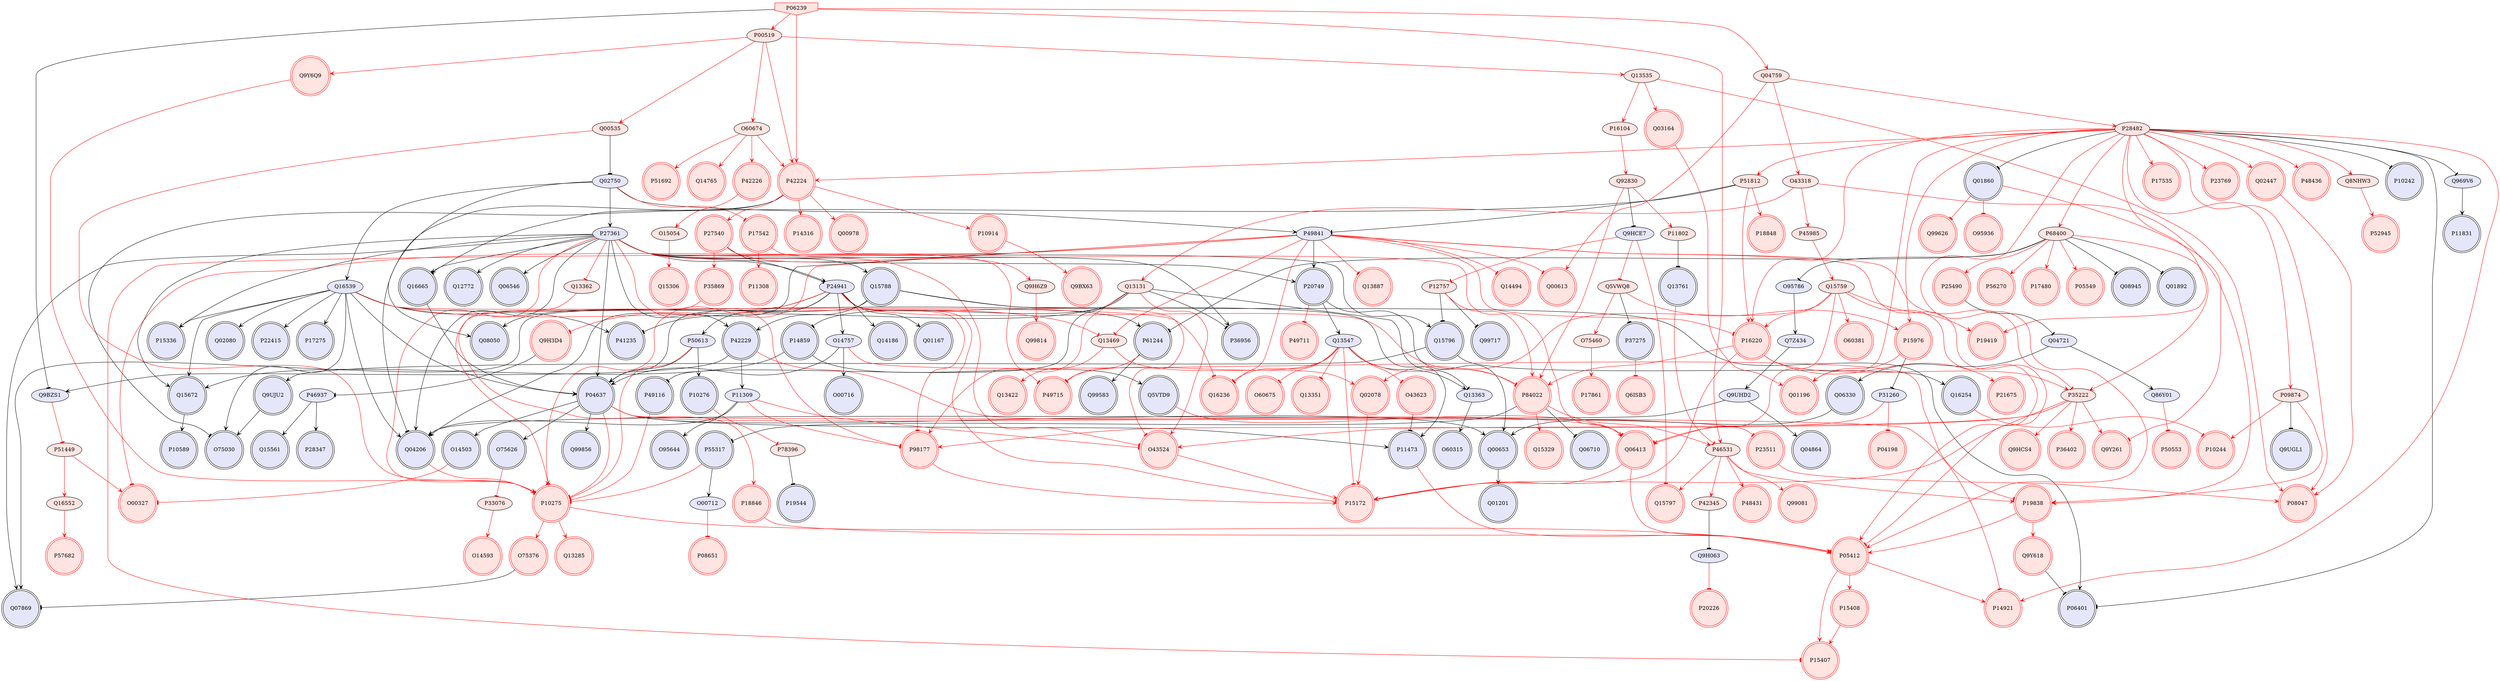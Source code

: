 digraph {

P06239->Q9BZS1 [penwidth=1, color=black, arrowhead="tee"]
Q00535->Q02750 [penwidth=1, color=black, arrowhead="tee"]
P24941->Q08050 [penwidth=1, color=black, arrowhead="vee"]
Q02750->Q08050 [penwidth=1, color=black, arrowhead="vee"]
P51812->O75030 [penwidth=1, color=black, arrowhead="tee"]
P51812->P49841 [penwidth=1, color=black, arrowhead="tee"]
P12757->Q99717 [penwidth=1, color=black, arrowhead="tee"]
Q13131->P14859 [penwidth=1, color=black, arrowhead="tee"]
P27361->Q15796 [penwidth=1, color=black, arrowhead="vee"]
P27361->P36956 [penwidth=1, color=black, arrowhead="vee"]
P27361->P24941 [penwidth=1, color=black, arrowhead="vee"]
P27361->P04637 [penwidth=1, color=black, arrowhead="vee"]
P27361->Q15788 [penwidth=1, color=black, arrowhead="vee"]
P27361->P20749 [penwidth=1, color=black, arrowhead="vee"]
P27361->P15336 [penwidth=1, color=black, arrowhead="vee"]
Q02750->P27361 [penwidth=1, color=black, arrowhead="vee"]
P27361->Q06546 [penwidth=1, color=black, arrowhead="vee"]
P27361->P42229 [penwidth=1, color=black, arrowhead="vee"]
P27361->Q04206 [penwidth=1, color=black, arrowhead="vee"]
P27361->Q16665 [penwidth=1, color=black, arrowhead="vee"]
P27361->Q15672 [penwidth=1, color=black, arrowhead="vee"]
P27361->Q12772 [penwidth=1, color=black, arrowhead="vee"]
P27361->Q07869 [penwidth=1, color=black, arrowhead="vee"]
Q15796->Q9UJU2 [penwidth=1, color=black, arrowhead="vee"]
Q15796->Q16254 [penwidth=1, color=black, arrowhead="vee"]
P12757->Q15796 [penwidth=1, color=black, arrowhead="tee"]
P04637->Q00653 [penwidth=1, color=black, arrowhead="vee"]
Q00653->Q01201 [penwidth=1, color=black, arrowhead="vee"]
P20749->Q00653 [penwidth=1, color=black, arrowhead="vee"]
Q13547->Q13363 [penwidth=1, color=black, arrowhead="vee"]
Q13131->Q13363 [penwidth=1, color=black, arrowhead="tee"]
Q13363->O60315 [penwidth=1, color=black, arrowhead="vee"]
Q9H3D4->P46937 [penwidth=1, color=black, arrowhead="tee"]
P46937->Q15561 [penwidth=1, color=black, arrowhead="vee"]
P46937->P28347 [penwidth=1, color=black, arrowhead="vee"]
Q13131->P49116 [penwidth=1, color=black, arrowhead="tee"]
P25490->Q04721 [penwidth=1, color=black, arrowhead="tee"]
Q13131->P36956 [penwidth=1, color=black, arrowhead="tee"]
O14757->O00716 [penwidth=1, color=black, arrowhead="vee"]
Q9Y618->P06401 [penwidth=1, color=black, arrowhead="tee"]
P11309->Q04206 [penwidth=1, color=black, arrowhead="vee"]
P11309->O95644 [penwidth=1, color=black, arrowhead="vee"]
O75376->Q07869 [penwidth=1, color=black, arrowhead="tee"]
P24941->P04637 [penwidth=1, color=black, arrowhead="vee"]
P24941->O14757 [penwidth=1, color=black, arrowhead="vee"]
P24941->P50613 [penwidth=1, color=black, arrowhead="vee"]
P24941->Q14186 [penwidth=1, color=black, arrowhead="vee"]
P24941->Q01167 [penwidth=1, color=black, arrowhead="vee"]
P42345->Q9H063 [penwidth=1, color=black, arrowhead="tee"]
O14757->P04637 [penwidth=1, color=black, arrowhead="vee"]
P50613->P04637 [penwidth=1, color=black, arrowhead="vee"]
P04637->Q99856 [penwidth=1, color=black, arrowhead="vee"]
Q16665->P04637 [penwidth=1, color=black, arrowhead="vee"]
P04637->O75626 [penwidth=1, color=black, arrowhead="vee"]
P04637->P11473 [penwidth=1, color=black, arrowhead="vee"]
Q16539->P04637 [penwidth=1, color=black, arrowhead="vee"]
P04637->O14503 [penwidth=1, color=black, arrowhead="vee"]
P42224->Q04206 [penwidth=1, color=black, arrowhead="tee"]
P42224->Q16665 [penwidth=1, color=black, arrowhead="tee"]
Q15788->P06401 [penwidth=1, color=black, arrowhead="vee"]
Q15788->P42229 [penwidth=1, color=black, arrowhead="vee"]
Q15788->Q07869 [penwidth=1, color=black, arrowhead="vee"]
Q15788->P11473 [penwidth=1, color=black, arrowhead="vee"]
Q9UJU2->O75030 [penwidth=1, color=black, arrowhead="vee"]
P50613->P10276 [penwidth=1, color=black, arrowhead="vee"]
P28482->P10242 [penwidth=1, color=black, arrowhead="tee"]
Q04721->Q06330 [penwidth=1, color=black, arrowhead="vee"]
P68400->P61244 [penwidth=1, color=black, arrowhead="tee"]
P61244->Q99583 [penwidth=1, color=black, arrowhead="vee"]
Q16539->P61244 [penwidth=1, color=black, arrowhead="vee"]
Q969V6->P11831 [penwidth=1, color=black, arrowhead="vee"]
P20749->Q13547 [penwidth=1, color=black, arrowhead="vee"]
Q16539->P22415 [penwidth=1, color=black, arrowhead="vee"]
P68400->Q08945 [penwidth=1, color=black, arrowhead="tee"]
P68400->O95786 [penwidth=1, color=black, arrowhead="tee"]
P68400->Q01892 [penwidth=1, color=black, arrowhead="tee"]
P49841->P20749 [penwidth=1, color=black, arrowhead="vee"]
Q16539->P15336 [penwidth=1, color=black, arrowhead="vee"]
Q02750->Q16539 [penwidth=1, color=black, arrowhead="vee"]
Q02750->P49841 [penwidth=1, color=black, arrowhead="vee"]
P84022->Q06710 [penwidth=1, color=black, arrowhead="tee"]
P11802->Q13761 [penwidth=1, color=black, arrowhead="tee"]
Q16539->O75030 [penwidth=1, color=black, arrowhead="vee"]
P28482->P06401 [penwidth=1, color=black, arrowhead="tee"]
Q7Z434->Q9UHD2 [penwidth=1, color=black, arrowhead="vee"]
O95786->Q7Z434 [penwidth=1, color=black, arrowhead="vee"]
P42229->Q9BZS1 [penwidth=1, color=black, arrowhead="vee"]
Q16539->Q04206 [penwidth=1, color=black, arrowhead="vee"]
Q9UHD2->Q04206 [penwidth=1, color=black, arrowhead="vee"]
P49841->Q04206 [penwidth=1, color=black, arrowhead="vee"]
Q9UHD2->Q04864 [penwidth=1, color=black, arrowhead="vee"]
Q16539->P17275 [penwidth=1, color=black, arrowhead="vee"]
P84022->P55317 [penwidth=1, color=black, arrowhead="tee"]
Q16539->Q15672 [penwidth=1, color=black, arrowhead="vee"]
P09874->Q9UGL1 [penwidth=1, color=black, arrowhead="tee"]
Q16539->P41235 [penwidth=1, color=black, arrowhead="vee"]
Q16539->Q02080 [penwidth=1, color=black, arrowhead="vee"]
P28482->Q01860 [penwidth=1, color=black, arrowhead="tee"]
P28482->Q969V6 [penwidth=1, color=black, arrowhead="tee"]
Q92830->Q9HCE7 [penwidth=1, color=black, arrowhead="tee"]
Q04721->Q86Y01 [penwidth=1, color=black, arrowhead="vee"]
Q13131->P41235 [penwidth=1, color=black, arrowhead="tee"]
P55317->O00712 [penwidth=1, color=black, arrowhead="vee"]
P14859->Q5VTD9 [penwidth=1, color=black, arrowhead="vee"]
P14859->Q15672 [penwidth=1, color=black, arrowhead="vee"]
O43623->P11473 [penwidth=1, color=black, arrowhead="tee"]
P42229->P11309 [penwidth=1, color=black, arrowhead="vee"]
Q5VWQ8->P37275 [penwidth=1, color=black, arrowhead="tee"]
Q06330->Q00653 [penwidth=1, color=black, arrowhead="vee"]
Q15672->P10589 [penwidth=1, color=black, arrowhead="vee"]
P15976->P31260 [penwidth=1, color=black, arrowhead="tee"]
P78396->P19544 [penwidth=1, color=black, arrowhead="tee"]
P27540->P24941 [penwidth=1, color=black, arrowhead="tee"]
P06239->P42224 [penwidth=1, color=red, arrowhead="vee"]
P06239->P46531 [penwidth=1, color=red, arrowhead="vee"]
P06239->P00519 [penwidth=1, color=red, arrowhead="vee"]
P06239->Q04759 [penwidth=1, color=red, arrowhead="vee"]
O43318->P19838 [penwidth=1, color=red, arrowhead="vee"]
O43318->P45985 [penwidth=1, color=red, arrowhead="vee"]
Q04759->O43318 [penwidth=1, color=red, arrowhead="vee"]
O43318->Q13131 [penwidth=1, color=red, arrowhead="vee"]
Q00535->P10275 [penwidth=1, color=red, arrowhead="vee"]
P00519->Q00535 [penwidth=1, color=red, arrowhead="vee"]
O75460->P17861 [penwidth=1, color=red, arrowhead="vee"]
P51812->P18848 [penwidth=1, color=red, arrowhead="vee"]
P51812->P16220 [penwidth=1, color=red, arrowhead="vee"]
P28482->P51812 [penwidth=1, color=red, arrowhead="vee"]
Q13535->P16104 [penwidth=1, color=red, arrowhead="vee"]
P16104->Q92830 [penwidth=1, color=red, arrowhead="vee"]
P51449->O00327 [penwidth=1, color=red, arrowhead="vee"]
P49841->O00327 [penwidth=1, color=red, arrowhead="tee"]
O14503->O00327 [penwidth=1, color=red, arrowhead="tee"]
P27361->P49715 [penwidth=1, color=red, arrowhead="tee"]
P27361->P10275 [penwidth=1, color=red, arrowhead="tee"]
P27361->Q13362 [penwidth=1, color=red, arrowhead="tee"]
P27361->O43524 [penwidth=1, color=red, arrowhead="tee"]
P27361->P98177 [penwidth=1, color=red, arrowhead="tee"]
O60674->P51692 [penwidth=1, color=red, arrowhead="vee"]
P16220->P35222 [penwidth=1, color=red, arrowhead="vee"]
P35222->P15172 [penwidth=1, color=red, arrowhead="vee"]
P68400->P35222 [penwidth=1, color=red, arrowhead="vee"]
P35222->P36402 [penwidth=1, color=red, arrowhead="vee"]
P35222->O43524 [penwidth=1, color=red, arrowhead="vee"]
P49841->P35222 [penwidth=1, color=red, arrowhead="tee"]
P35222->P98177 [penwidth=1, color=red, arrowhead="vee"]
P35222->Q9HCS4 [penwidth=1, color=red, arrowhead="vee"]
P46531->Q15797 [penwidth=1, color=red, arrowhead="vee"]
Q9HCE7->Q15797 [penwidth=1, color=red, arrowhead="tee"]
P42224->P27540 [penwidth=1, color=red, arrowhead="vee"]
P27540->Q9H6Z9 [penwidth=1, color=red, arrowhead="vee"]
P27540->P35869 [penwidth=1, color=red, arrowhead="vee"]
P09874->P10244 [penwidth=1, color=red, arrowhead="vee"]
Q16254->P10244 [penwidth=1, color=red, arrowhead="tee"]
P49116->P10275 [penwidth=1, color=red, arrowhead="tee"]
P61244->P49715 [penwidth=1, color=red, arrowhead="tee"]
Q15759->P16220 [penwidth=1, color=red, arrowhead="vee"]
P16220->P84022 [penwidth=1, color=red, arrowhead="vee"]
P49841->P16220 [penwidth=1, color=red, arrowhead="tee"]
P16220->P21675 [penwidth=1, color=red, arrowhead="vee"]
P28482->P16220 [penwidth=1, color=red, arrowhead="vee"]
P19838->Q9Y618 [penwidth=1, color=red, arrowhead="vee"]
P19838->P05412 [penwidth=1, color=red, arrowhead="vee"]
O14757->P19838 [penwidth=1, color=red, arrowhead="tee"]
P46531->P19838 [penwidth=1, color=red, arrowhead="vee"]
P09874->P19838 [penwidth=1, color=red, arrowhead="vee"]
Q5VWQ8->O75460 [penwidth=1, color=red, arrowhead="vee"]
P68400->P25490 [penwidth=1, color=red, arrowhead="vee"]
Q9Y6Q9->P10275 [penwidth=1, color=red, arrowhead="vee"]
P00519->Q9Y6Q9 [penwidth=1, color=red, arrowhead="vee"]
P11309->O43524 [penwidth=1, color=red, arrowhead="tee"]
P11309->P98177 [penwidth=1, color=red, arrowhead="tee"]
P10275->O75376 [penwidth=1, color=red, arrowhead="vee"]
P24941->Q9H3D4 [penwidth=1, color=red, arrowhead="tee"]
P24941->P15172 [penwidth=1, color=red, arrowhead="tee"]
P24941->P84022 [penwidth=1, color=red, arrowhead="tee"]
P24941->O43524 [penwidth=1, color=red, arrowhead="tee"]
P24941->P98177 [penwidth=1, color=red, arrowhead="tee"]
Q9H063->P20226 [penwidth=1, color=red, arrowhead="tee"]
P04637->P10275 [penwidth=1, color=red, arrowhead="tee"]
P04637->P23511 [penwidth=1, color=red, arrowhead="tee"]
P04637->P14921 [penwidth=1, color=red, arrowhead="tee"]
O60674->Q14765 [penwidth=1, color=red, arrowhead="vee"]
P46531->P48431 [penwidth=1, color=red, arrowhead="vee"]
P42224->P10914 [penwidth=1, color=red, arrowhead="vee"]
P00519->P42224 [penwidth=1, color=red, arrowhead="vee"]
O60674->P42224 [penwidth=1, color=red, arrowhead="vee"]
P28482->P42224 [penwidth=1, color=red, arrowhead="vee"]
P42224->P14316 [penwidth=1, color=red, arrowhead="vee"]
P42224->Q00978 [penwidth=1, color=red, arrowhead="vee"]
P49841->Q00613 [penwidth=1, color=red, arrowhead="tee"]
Q04759->Q00613 [penwidth=1, color=red, arrowhead="vee"]
P46531->P42345 [penwidth=1, color=red, arrowhead="vee"]
P10275->P05412 [penwidth=1, color=red, arrowhead="vee"]
P18846->P05412 [penwidth=1, color=red, arrowhead="vee"]
Q15759->P05412 [penwidth=1, color=red, arrowhead="vee"]
P05412->P15407 [penwidth=1, color=red, arrowhead="vee"]
P11473->P05412 [penwidth=1, color=red, arrowhead="tee"]
P49841->P05412 [penwidth=1, color=red, arrowhead="tee"]
P28482->P05412 [penwidth=1, color=red, arrowhead="vee"]
P05412->P14921 [penwidth=1, color=red, arrowhead="vee"]
P05412->P15408 [penwidth=1, color=red, arrowhead="vee"]
P50613->P10275 [penwidth=1, color=red, arrowhead="tee"]
Q04206->P10275 [penwidth=1, color=red, arrowhead="tee"]
P49841->P10275 [penwidth=1, color=red, arrowhead="tee"]
P10275->Q13285 [penwidth=1, color=red, arrowhead="vee"]
P35869->P10275 [penwidth=1, color=red, arrowhead="vee"]
P55317->P10275 [penwidth=1, color=red, arrowhead="tee"]
Q13547->P15172 [penwidth=1, color=red, arrowhead="tee"]
Q02078->P15172 [penwidth=1, color=red, arrowhead="vee"]
Q06413->P15172 [penwidth=1, color=red, arrowhead="vee"]
Q13362->P18846 [penwidth=1, color=red, arrowhead="vee"]
P00519->Q13535 [penwidth=1, color=red, arrowhead="vee"]
Q13535->Q03164 [penwidth=1, color=red, arrowhead="vee"]
Q13535->P08047 [penwidth=1, color=red, arrowhead="vee"]
Q13547->O60675 [penwidth=1, color=red, arrowhead="tee"]
Q13547->Q16236 [penwidth=1, color=red, arrowhead="tee"]
Q13547->P84022 [penwidth=1, color=red, arrowhead="tee"]
Q13547->Q13351 [penwidth=1, color=red, arrowhead="tee"]
Q13547->O43623 [penwidth=1, color=red, arrowhead="tee"]
P23511->P08047 [penwidth=1, color=red, arrowhead="vee"]
O60674->P42226 [penwidth=1, color=red, arrowhead="vee"]
P45985->Q15759 [penwidth=1, color=red, arrowhead="vee"]
Q9H6Z9->Q99814 [penwidth=1, color=red, arrowhead="vee"]
P28482->P68400 [penwidth=1, color=red, arrowhead="vee"]
P68400->P56270 [penwidth=1, color=red, arrowhead="vee"]
P68400->P17480 [penwidth=1, color=red, arrowhead="vee"]
P68400->P05549 [penwidth=1, color=red, arrowhead="vee"]
Q15759->Q02078 [penwidth=1, color=red, arrowhead="vee"]
Q15759->O60381 [penwidth=1, color=red, arrowhead="vee"]
Q15759->P19419 [penwidth=1, color=red, arrowhead="vee"]
Q15759->Q06413 [penwidth=1, color=red, arrowhead="vee"]
Q02750->P17542 [penwidth=1, color=red, arrowhead="tee"]
P49841->P15407 [penwidth=1, color=red, arrowhead="tee"]
P15408->P15407 [penwidth=1, color=red, arrowhead="vee"]
P10914->Q9BX63 [penwidth=1, color=red, arrowhead="vee"]
Q13761->P46531 [penwidth=1, color=red, arrowhead="tee"]
P84022->P46531 [penwidth=1, color=red, arrowhead="vee"]
Q13469->Q02078 [penwidth=1, color=red, arrowhead="vee"]
Q16539->Q16236 [penwidth=1, color=red, arrowhead="tee"]
P49841->Q16236 [penwidth=1, color=red, arrowhead="tee"]
P84022->Q15329 [penwidth=1, color=red, arrowhead="vee"]
Q92830->P84022 [penwidth=1, color=red, arrowhead="vee"]
P12757->P84022 [penwidth=1, color=red, arrowhead="vee"]
P00519->O60674 [penwidth=1, color=red, arrowhead="vee"]
Q03164->Q01196 [penwidth=1, color=red, arrowhead="vee"]
P28482->P09874 [penwidth=1, color=red, arrowhead="vee"]
Q9BZS1->P51449 [penwidth=1, color=red, arrowhead="tee"]
Q13131->O43524 [penwidth=1, color=red, arrowhead="vee"]
P28482->P17535 [penwidth=1, color=red, arrowhead="vee"]
P15976->Q01196 [penwidth=1, color=red, arrowhead="vee"]
P28482->P15976 [penwidth=1, color=red, arrowhead="vee"]
Q5VWQ8->P15976 [penwidth=1, color=red, arrowhead="vee"]
P28482->Q01196 [penwidth=1, color=red, arrowhead="vee"]
Q02447->P08047 [penwidth=1, color=red, arrowhead="vee"]
P28482->Q02447 [penwidth=1, color=red, arrowhead="vee"]
Q16539->Q13469 [penwidth=1, color=red, arrowhead="tee"]
P49841->Q13887 [penwidth=1, color=red, arrowhead="tee"]
P49841->Q13469 [penwidth=1, color=red, arrowhead="tee"]
P49841->Q14494 [penwidth=1, color=red, arrowhead="tee"]
P28482->P08047 [penwidth=1, color=red, arrowhead="vee"]
Q04759->P28482 [penwidth=1, color=red, arrowhead="vee"]
Q13131->P98177 [penwidth=1, color=red, arrowhead="vee"]
P28482->P14921 [penwidth=1, color=red, arrowhead="vee"]
P28482->P19419 [penwidth=1, color=red, arrowhead="vee"]
P28482->P23769 [penwidth=1, color=red, arrowhead="vee"]
P28482->Q8NHW3 [penwidth=1, color=red, arrowhead="vee"]
Q92830->P11802 [penwidth=1, color=red, arrowhead="vee"]
Q9HCE7->P12757 [penwidth=1, color=red, arrowhead="tee"]
Q86Y01->P50553 [penwidth=1, color=red, arrowhead="tee"]
Q9HCE7->Q5VWQ8 [penwidth=1, color=red, arrowhead="tee"]
Q13469->Q13422 [penwidth=1, color=red, arrowhead="vee"]
P33076->O14593 [penwidth=1, color=red, arrowhead="vee"]
O00712->P08651 [penwidth=1, color=red, arrowhead="tee"]
P16220->P15172 [penwidth=1, color=red, arrowhead="vee"]
O43524->P15172 [penwidth=1, color=red, arrowhead="vee"]
P98177->P15172 [penwidth=1, color=red, arrowhead="vee"]
Q01860->Q9Y261 [penwidth=1, color=red, arrowhead="tee"]
P35222->Q9Y261 [penwidth=1, color=red, arrowhead="vee"]
Q06413->P05412 [penwidth=1, color=red, arrowhead="vee"]
Q13547->P49715 [penwidth=1, color=red, arrowhead="tee"]
P17542->Q06413 [penwidth=1, color=red, arrowhead="vee"]
P17542->P11308 [penwidth=1, color=red, arrowhead="vee"]
P20749->P49711 [penwidth=1, color=red, arrowhead="tee"]
P42229->Q06413 [penwidth=1, color=red, arrowhead="tee"]
Q5VTD9->Q06413 [penwidth=1, color=red, arrowhead="tee"]
P31260->Q06413 [penwidth=1, color=red, arrowhead="tee"]
Q01860->O95936 [penwidth=1, color=red, arrowhead="tee"]
Q01860->Q99626 [penwidth=1, color=red, arrowhead="tee"]
P37275->Q6ISB3 [penwidth=1, color=red, arrowhead="tee"]
O75626->P33076 [penwidth=1, color=red, arrowhead="tee"]
O15054->Q15306 [penwidth=1, color=red, arrowhead="vee"]
P46531->Q99081 [penwidth=1, color=red, arrowhead="vee"]
P10276->P78396 [penwidth=1, color=red, arrowhead="tee"]
P28482->P48436 [penwidth=1, color=red, arrowhead="vee"]
Q16552->P57682 [penwidth=1, color=red, arrowhead="vee"]
P31260->P04198 [penwidth=1, color=red, arrowhead="tee"]
P42226->O15054 [penwidth=1, color=red, arrowhead="vee"]
Q8NHW3->P52945 [penwidth=1, color=red, arrowhead="vee"]
P51449->Q16552 [penwidth=1, color=red, arrowhead="vee"]
P06239 [style=filled, color=red, fillcolor=mistyrose, shape=invhouse];
P35869 [style=filled, color=red, fillcolor=mistyrose, shape=doublecircle];
P10275 [style=filled, color=red, fillcolor=mistyrose, shape=doublecircle];
Q99856 [style=filled, color=black, fillcolor=lavender, shape=doublecircle];
P27540 [style=filled, color=red, fillcolor=mistyrose, shape=doublecircle];
O00327 [style=filled, color=red, fillcolor=mistyrose, shape=doublecircle];
P50553 [style=filled, color=red, fillcolor=mistyrose, shape=doublecircle];
P18846 [style=filled, color=red, fillcolor=mistyrose, shape=doublecircle];
P15336 [style=filled, color=black, fillcolor=lavender, shape=doublecircle];
P18848 [style=filled, color=red, fillcolor=mistyrose, shape=doublecircle];
Q9BX63 [style=filled, color=red, fillcolor=mistyrose, shape=doublecircle];
P20749 [style=filled, color=black, fillcolor=lavender, shape=doublecircle];
O14503 [style=filled, color=black, fillcolor=lavender, shape=doublecircle];
Q99626 [style=filled, color=red, fillcolor=mistyrose, shape=doublecircle];
P49715 [style=filled, color=red, fillcolor=mistyrose, shape=doublecircle];
P16220 [style=filled, color=red, fillcolor=mistyrose, shape=doublecircle];
P49711 [style=filled, color=red, fillcolor=mistyrose, shape=doublecircle];
O00716 [style=filled, color=black, fillcolor=lavender, shape=doublecircle];
Q16254 [style=filled, color=black, fillcolor=lavender, shape=doublecircle];
Q15329 [style=filled, color=red, fillcolor=mistyrose, shape=doublecircle];
P19419 [style=filled, color=red, fillcolor=mistyrose, shape=doublecircle];
O95936 [style=filled, color=red, fillcolor=mistyrose, shape=doublecircle];
Q99814 [style=filled, color=red, fillcolor=mistyrose, shape=doublecircle];
P11308 [style=filled, color=red, fillcolor=mistyrose, shape=doublecircle];
P14921 [style=filled, color=red, fillcolor=mistyrose, shape=doublecircle];
P15407 [style=filled, color=red, fillcolor=mistyrose, shape=doublecircle];
P15408 [style=filled, color=red, fillcolor=mistyrose, shape=doublecircle];
P55317 [style=filled, color=black, fillcolor=lavender, shape=doublecircle];
Q9Y261 [style=filled, color=red, fillcolor=mistyrose, shape=doublecircle];
Q01167 [style=filled, color=black, fillcolor=lavender, shape=doublecircle];
Q08050 [style=filled, color=black, fillcolor=lavender, shape=doublecircle];
O43524 [style=filled, color=red, fillcolor=mistyrose, shape=doublecircle];
P98177 [style=filled, color=red, fillcolor=mistyrose, shape=doublecircle];
Q06546 [style=filled, color=black, fillcolor=lavender, shape=doublecircle];
P15976 [style=filled, color=red, fillcolor=mistyrose, shape=doublecircle];
P23769 [style=filled, color=red, fillcolor=mistyrose, shape=doublecircle];
Q5VTD9 [style=filled, color=black, fillcolor=lavender, shape=doublecircle];
Q6ISB3 [style=filled, color=red, fillcolor=mistyrose, shape=doublecircle];
O60381 [style=filled, color=red, fillcolor=mistyrose, shape=doublecircle];
Q16665 [style=filled, color=black, fillcolor=lavender, shape=doublecircle];
P41235 [style=filled, color=black, fillcolor=lavender, shape=doublecircle];
Q00613 [style=filled, color=red, fillcolor=mistyrose, shape=doublecircle];
Q13422 [style=filled, color=red, fillcolor=mistyrose, shape=doublecircle];
P10914 [style=filled, color=red, fillcolor=mistyrose, shape=doublecircle];
P14316 [style=filled, color=red, fillcolor=mistyrose, shape=doublecircle];
Q15306 [style=filled, color=red, fillcolor=mistyrose, shape=doublecircle];
Q00978 [style=filled, color=red, fillcolor=mistyrose, shape=doublecircle];
P05412 [style=filled, color=red, fillcolor=mistyrose, shape=doublecircle];
P17275 [style=filled, color=black, fillcolor=lavender, shape=doublecircle];
P17535 [style=filled, color=red, fillcolor=mistyrose, shape=doublecircle];
Q9UGL1 [style=filled, color=black, fillcolor=lavender, shape=doublecircle];
Q13351 [style=filled, color=red, fillcolor=mistyrose, shape=doublecircle];
P57682 [style=filled, color=red, fillcolor=mistyrose, shape=doublecircle];
Q13887 [style=filled, color=red, fillcolor=mistyrose, shape=doublecircle];
Q03164 [style=filled, color=red, fillcolor=mistyrose, shape=doublecircle];
Q9UJU2 [style=filled, color=black, fillcolor=lavender, shape=doublecircle];
O60675 [style=filled, color=red, fillcolor=mistyrose, shape=doublecircle];
P61244 [style=filled, color=black, fillcolor=lavender, shape=doublecircle];
P56270 [style=filled, color=red, fillcolor=mistyrose, shape=doublecircle];
Q02078 [style=filled, color=red, fillcolor=mistyrose, shape=doublecircle];
Q02080 [style=filled, color=black, fillcolor=lavender, shape=doublecircle];
Q06413 [style=filled, color=red, fillcolor=mistyrose, shape=doublecircle];
O75030 [style=filled, color=black, fillcolor=lavender, shape=doublecircle];
Q99583 [style=filled, color=black, fillcolor=lavender, shape=doublecircle];
P10242 [style=filled, color=black, fillcolor=lavender, shape=doublecircle];
P10244 [style=filled, color=red, fillcolor=mistyrose, shape=doublecircle];
P04198 [style=filled, color=red, fillcolor=mistyrose, shape=doublecircle];
P15172 [style=filled, color=red, fillcolor=mistyrose, shape=doublecircle];
Q15788 [style=filled, color=black, fillcolor=lavender, shape=doublecircle];
Q9Y6Q9 [style=filled, color=red, fillcolor=mistyrose, shape=doublecircle];
O75376 [style=filled, color=red, fillcolor=mistyrose, shape=doublecircle];
O95644 [style=filled, color=black, fillcolor=lavender, shape=doublecircle];
Q16236 [style=filled, color=red, fillcolor=mistyrose, shape=doublecircle];
P08651 [style=filled, color=red, fillcolor=mistyrose, shape=doublecircle];
P19838 [style=filled, color=red, fillcolor=mistyrose, shape=doublecircle];
Q00653 [style=filled, color=black, fillcolor=lavender, shape=doublecircle];
P23511 [style=filled, color=red, fillcolor=mistyrose, shape=doublecircle];
P49116 [style=filled, color=black, fillcolor=lavender, shape=doublecircle];
P10589 [style=filled, color=black, fillcolor=lavender, shape=doublecircle];
Q9Y618 [style=filled, color=red, fillcolor=mistyrose, shape=doublecircle];
Q13285 [style=filled, color=red, fillcolor=mistyrose, shape=doublecircle];
Q14494 [style=filled, color=red, fillcolor=mistyrose, shape=doublecircle];
Q06710 [style=filled, color=black, fillcolor=lavender, shape=doublecircle];
P52945 [style=filled, color=red, fillcolor=mistyrose, shape=doublecircle];
P06401 [style=filled, color=black, fillcolor=lavender, shape=doublecircle];
P14859 [style=filled, color=black, fillcolor=lavender, shape=doublecircle];
Q01860 [style=filled, color=black, fillcolor=lavender, shape=doublecircle];
Q07869 [style=filled, color=black, fillcolor=lavender, shape=doublecircle];
O75626 [style=filled, color=black, fillcolor=lavender, shape=doublecircle];
P10276 [style=filled, color=black, fillcolor=lavender, shape=doublecircle];
Q06330 [style=filled, color=black, fillcolor=lavender, shape=doublecircle];
Q04864 [style=filled, color=black, fillcolor=lavender, shape=doublecircle];
Q04206 [style=filled, color=black, fillcolor=lavender, shape=doublecircle];
Q01201 [style=filled, color=black, fillcolor=lavender, shape=doublecircle];
O14593 [style=filled, color=red, fillcolor=mistyrose, shape=doublecircle];
Q01196 [style=filled, color=red, fillcolor=mistyrose, shape=doublecircle];
Q13761 [style=filled, color=black, fillcolor=lavender, shape=doublecircle];
Q15797 [style=filled, color=red, fillcolor=mistyrose, shape=doublecircle];
Q15796 [style=filled, color=black, fillcolor=lavender, shape=doublecircle];
P84022 [style=filled, color=red, fillcolor=mistyrose, shape=doublecircle];
Q99717 [style=filled, color=black, fillcolor=lavender, shape=doublecircle];
O43623 [style=filled, color=red, fillcolor=mistyrose, shape=doublecircle];
P48431 [style=filled, color=red, fillcolor=mistyrose, shape=doublecircle];
P48436 [style=filled, color=red, fillcolor=mistyrose, shape=doublecircle];
P08047 [style=filled, color=red, fillcolor=mistyrose, shape=doublecircle];
Q02447 [style=filled, color=red, fillcolor=mistyrose, shape=doublecircle];
Q01892 [style=filled, color=black, fillcolor=lavender, shape=doublecircle];
P36956 [style=filled, color=black, fillcolor=lavender, shape=doublecircle];
Q12772 [style=filled, color=black, fillcolor=lavender, shape=doublecircle];
P11831 [style=filled, color=black, fillcolor=lavender, shape=doublecircle];
Q08945 [style=filled, color=black, fillcolor=lavender, shape=doublecircle];
P42224 [style=filled, color=red, fillcolor=mistyrose, shape=doublecircle];
Q14765 [style=filled, color=red, fillcolor=mistyrose, shape=doublecircle];
P42229 [style=filled, color=black, fillcolor=lavender, shape=doublecircle];
P51692 [style=filled, color=red, fillcolor=mistyrose, shape=doublecircle];
P42226 [style=filled, color=red, fillcolor=mistyrose, shape=doublecircle];
P21675 [style=filled, color=red, fillcolor=mistyrose, shape=doublecircle];
P17542 [style=filled, color=red, fillcolor=mistyrose, shape=doublecircle];
P20226 [style=filled, color=red, fillcolor=mistyrose, shape=doublecircle];
Q99081 [style=filled, color=red, fillcolor=mistyrose, shape=doublecircle];
Q9HCS4 [style=filled, color=red, fillcolor=mistyrose, shape=doublecircle];
P36402 [style=filled, color=red, fillcolor=mistyrose, shape=doublecircle];
P28347 [style=filled, color=black, fillcolor=lavender, shape=doublecircle];
Q15561 [style=filled, color=black, fillcolor=lavender, shape=doublecircle];
P05549 [style=filled, color=red, fillcolor=mistyrose, shape=doublecircle];
Q14186 [style=filled, color=black, fillcolor=lavender, shape=doublecircle];
P04637 [style=filled, color=black, fillcolor=lavender, shape=doublecircle];
Q9H3D4 [style=filled, color=red, fillcolor=mistyrose, shape=doublecircle];
Q15672 [style=filled, color=black, fillcolor=lavender, shape=doublecircle];
P17480 [style=filled, color=red, fillcolor=mistyrose, shape=doublecircle];
P22415 [style=filled, color=black, fillcolor=lavender, shape=doublecircle];
P11473 [style=filled, color=black, fillcolor=lavender, shape=doublecircle];
P19544 [style=filled, color=black, fillcolor=lavender, shape=doublecircle];
P17861 [style=filled, color=red, fillcolor=mistyrose, shape=doublecircle];
P25490 [style=filled, color=red, fillcolor=mistyrose, shape=doublecircle];
P37275 [style=filled, color=black, fillcolor=lavender, shape=doublecircle];
O60315 [style=filled, color=black, fillcolor=lavender, shape=doublecircle];
Q00535 [style=filled, fillcolor=mistyrose];
P24941 [style=filled, fillcolor=lavender];
Q02750 [style=filled, fillcolor=lavender];
P51812 [style=filled, fillcolor=mistyrose];
P12757 [style=filled, fillcolor=mistyrose];
Q13131 [style=filled, fillcolor=mistyrose];
P27361 [style=filled, fillcolor=lavender];
Q13547 [style=filled, fillcolor=lavender];
Q13363 [style=filled, fillcolor=lavender];
P46937 [style=filled, fillcolor=lavender];
O14757 [style=filled, fillcolor=lavender];
P11309 [style=filled, fillcolor=lavender];
P42345 [style=filled, fillcolor=mistyrose];
P50613 [style=filled, fillcolor=lavender];
Q16539 [style=filled, fillcolor=lavender];
P28482 [style=filled, fillcolor=mistyrose];
Q04721 [style=filled, fillcolor=lavender];
P68400 [style=filled, fillcolor=mistyrose];
Q969V6 [style=filled, fillcolor=lavender];
P49841 [style=filled, fillcolor=lavender];
P11802 [style=filled, fillcolor=mistyrose];
Q7Z434 [style=filled, fillcolor=lavender];
O95786 [style=filled, fillcolor=lavender];
Q9UHD2 [style=filled, fillcolor=lavender];
P09874 [style=filled, fillcolor=mistyrose];
Q92830 [style=filled, fillcolor=mistyrose];
Q5VWQ8 [style=filled, fillcolor=mistyrose];
P78396 [style=filled, fillcolor=mistyrose];
O43318 [style=filled, fillcolor=mistyrose];
Q04759 [style=filled, fillcolor=mistyrose];
P00519 [style=filled, fillcolor=mistyrose];
O75460 [style=filled, fillcolor=mistyrose];
Q13535 [style=filled, fillcolor=mistyrose];
P16104 [style=filled, fillcolor=mistyrose];
P51449 [style=filled, fillcolor=mistyrose];
O60674 [style=filled, fillcolor=mistyrose];
P35222 [style=filled, fillcolor=mistyrose];
P46531 [style=filled, fillcolor=mistyrose];
Q9HCE7 [style=filled, fillcolor=lavender];
Q15759 [style=filled, fillcolor=mistyrose];
Q9H063 [style=filled, fillcolor=lavender];
Q13362 [style=filled, fillcolor=mistyrose];
P45985 [style=filled, fillcolor=mistyrose];
Q9H6Z9 [style=filled, fillcolor=mistyrose];
Q13469 [style=filled, fillcolor=mistyrose];
Q9BZS1 [style=filled, fillcolor=lavender];
Q86Y01 [style=filled, fillcolor=lavender];
P33076 [style=filled, fillcolor=mistyrose];
O00712 [style=filled, fillcolor=lavender];
P31260 [style=filled, fillcolor=lavender];
O15054 [style=filled, fillcolor=mistyrose];
Q16552 [style=filled, fillcolor=mistyrose];
Q8NHW3 [style=filled, fillcolor=mistyrose];


}
